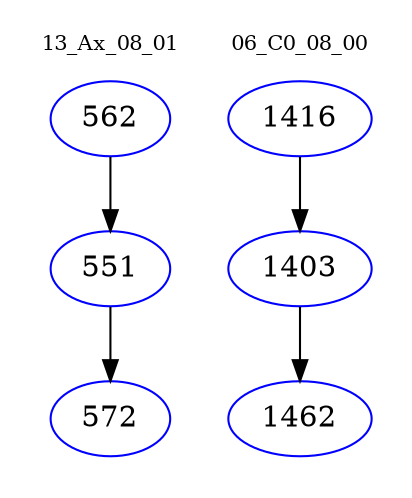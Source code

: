 digraph{
subgraph cluster_0 {
color = white
label = "13_Ax_08_01";
fontsize=10;
T0_562 [label="562", color="blue"]
T0_562 -> T0_551 [color="black"]
T0_551 [label="551", color="blue"]
T0_551 -> T0_572 [color="black"]
T0_572 [label="572", color="blue"]
}
subgraph cluster_1 {
color = white
label = "06_C0_08_00";
fontsize=10;
T1_1416 [label="1416", color="blue"]
T1_1416 -> T1_1403 [color="black"]
T1_1403 [label="1403", color="blue"]
T1_1403 -> T1_1462 [color="black"]
T1_1462 [label="1462", color="blue"]
}
}
